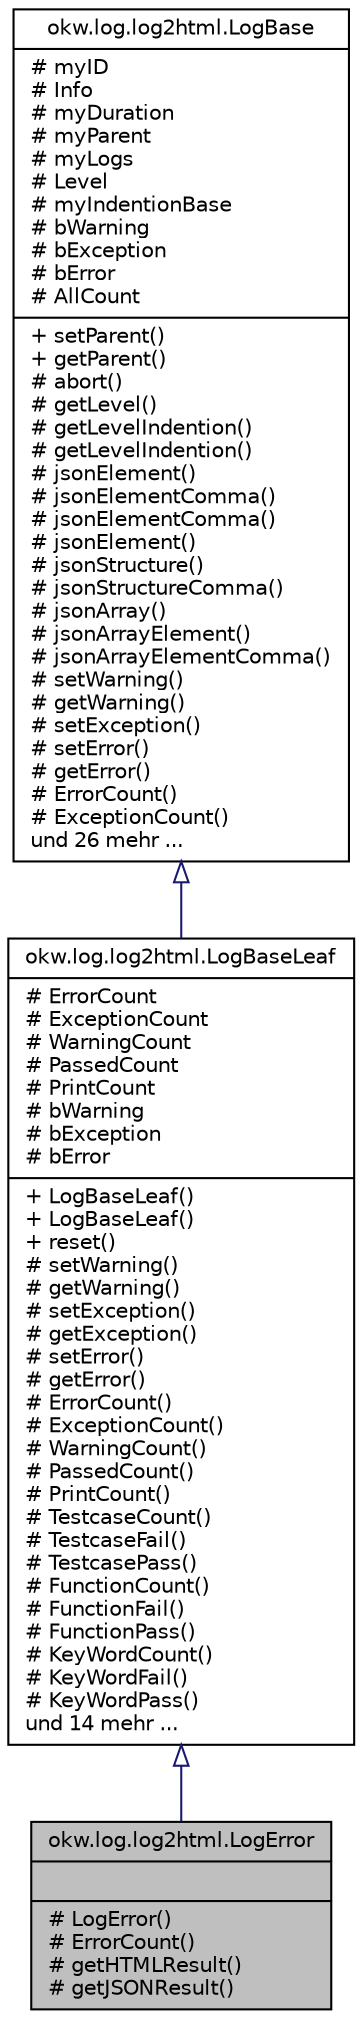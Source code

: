 digraph "okw.log.log2html.LogError"
{
 // INTERACTIVE_SVG=YES
 // LATEX_PDF_SIZE
  edge [fontname="Helvetica",fontsize="10",labelfontname="Helvetica",labelfontsize="10"];
  node [fontname="Helvetica",fontsize="10",shape=record];
  Node1 [label="{okw.log.log2html.LogError\n||# LogError()\l# ErrorCount()\l# getHTMLResult()\l# getJSONResult()\l}",height=0.2,width=0.4,color="black", fillcolor="grey75", style="filled", fontcolor="black",tooltip=" "];
  Node2 -> Node1 [dir="back",color="midnightblue",fontsize="10",style="solid",arrowtail="onormal",fontname="Helvetica"];
  Node2 [label="{okw.log.log2html.LogBaseLeaf\n|# ErrorCount\l# ExceptionCount\l# WarningCount\l# PassedCount\l# PrintCount\l# bWarning\l# bException\l# bError\l|+ LogBaseLeaf()\l+ LogBaseLeaf()\l+ reset()\l# setWarning()\l# getWarning()\l# setException()\l# getException()\l# setError()\l# getError()\l# ErrorCount()\l# ExceptionCount()\l# WarningCount()\l# PassedCount()\l# PrintCount()\l# TestcaseCount()\l# TestcaseFail()\l# TestcasePass()\l# FunctionCount()\l# FunctionFail()\l# FunctionPass()\l# KeyWordCount()\l# KeyWordFail()\l# KeyWordPass()\lund 14 mehr ...\l}",height=0.2,width=0.4,color="black", fillcolor="white", style="filled",URL="$classokw_1_1log_1_1log2html_1_1_log_base_leaf.html",tooltip=" "];
  Node3 -> Node2 [dir="back",color="midnightblue",fontsize="10",style="solid",arrowtail="onormal",fontname="Helvetica"];
  Node3 [label="{okw.log.log2html.LogBase\n|# myID\l# Info\l# myDuration\l# myParent\l# myLogs\l# Level\l# myIndentionBase\l# bWarning\l# bException\l# bError\l# AllCount\l|+ setParent()\l+ getParent()\l# abort()\l# getLevel()\l# getLevelIndention()\l# getLevelIndention()\l# jsonElement()\l# jsonElementComma()\l# jsonElementComma()\l# jsonElement()\l# jsonStructure()\l# jsonStructureComma()\l# jsonArray()\l# jsonArrayElement()\l# jsonArrayElementComma()\l# setWarning()\l# getWarning()\l# setException()\l# setError()\l# getError()\l# ErrorCount()\l# ExceptionCount()\lund 26 mehr ...\l}",height=0.2,width=0.4,color="black", fillcolor="white", style="filled",URL="$classokw_1_1log_1_1log2html_1_1_log_base.html",tooltip=" "];
}
